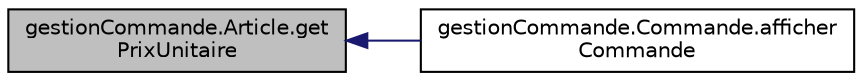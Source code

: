 digraph "gestionCommande.Article.getPrixUnitaire"
{
  edge [fontname="Helvetica",fontsize="10",labelfontname="Helvetica",labelfontsize="10"];
  node [fontname="Helvetica",fontsize="10",shape=record];
  rankdir="LR";
  Node1 [label="gestionCommande.Article.get\lPrixUnitaire",height=0.2,width=0.4,color="black", fillcolor="grey75", style="filled" fontcolor="black"];
  Node1 -> Node2 [dir="back",color="midnightblue",fontsize="10",style="solid",fontname="Helvetica"];
  Node2 [label="gestionCommande.Commande.afficher\lCommande",height=0.2,width=0.4,color="black", fillcolor="white", style="filled",URL="$classgestion_commande_1_1_commande.html#a28e22a23c75689f346b8d130e3f326eb",tooltip="Methode permettant d&#39;afficher la commande."];
}
